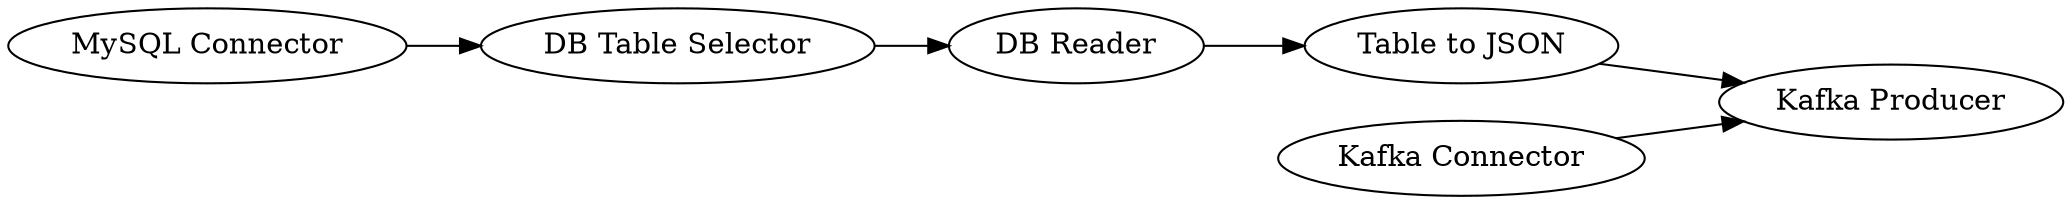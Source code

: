 digraph {
	57 -> 10
	11 -> 36
	36 -> 25
	10 -> 11
	39 -> 25
	57 [label="MySQL Connector"]
	36 [label="Table to JSON"]
	11 [label="DB Reader"]
	25 [label="Kafka Producer"]
	39 [label="Kafka Connector"]
	10 [label="DB Table Selector"]
	rankdir=LR
}
